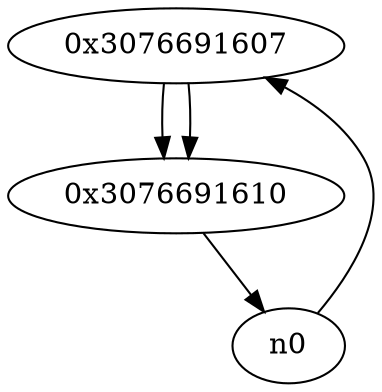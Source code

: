digraph G{
/* nodes */
  n1 [label="0x3076691607"]
  n2 [label="0x3076691610"]
/* edges */
n1 -> n2;
n0 -> n1;
n2 -> n0;
n1 -> n2;
}

